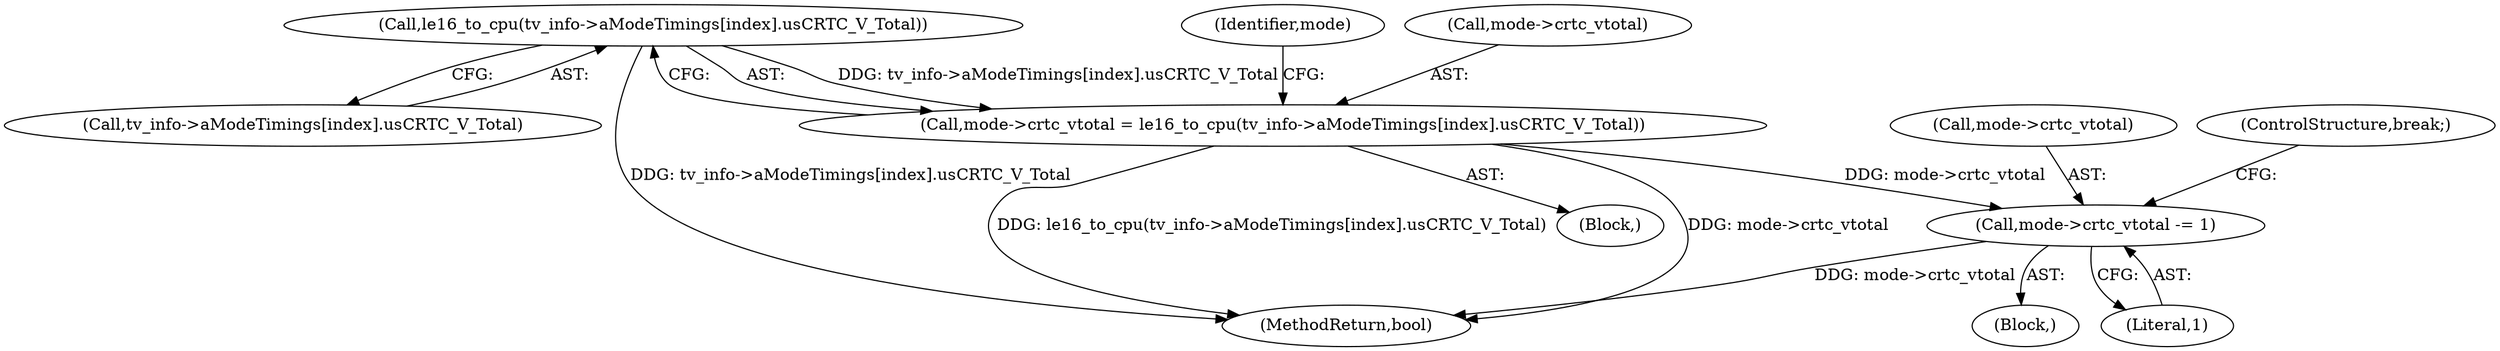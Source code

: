 digraph "0_linux_0031c41be5c529f8329e327b63cde92ba1284842@array" {
"1000224" [label="(Call,le16_to_cpu(tv_info->aModeTimings[index].usCRTC_V_Total))"];
"1000220" [label="(Call,mode->crtc_vtotal = le16_to_cpu(tv_info->aModeTimings[index].usCRTC_V_Total))"];
"1000363" [label="(Call,mode->crtc_vtotal -= 1)"];
"1000364" [label="(Call,mode->crtc_vtotal)"];
"1000144" [label="(Block,)"];
"1000234" [label="(Identifier,mode)"];
"1000225" [label="(Call,tv_info->aModeTimings[index].usCRTC_V_Total)"];
"1000357" [label="(Block,)"];
"1000558" [label="(MethodReturn,bool)"];
"1000367" [label="(Literal,1)"];
"1000220" [label="(Call,mode->crtc_vtotal = le16_to_cpu(tv_info->aModeTimings[index].usCRTC_V_Total))"];
"1000224" [label="(Call,le16_to_cpu(tv_info->aModeTimings[index].usCRTC_V_Total))"];
"1000368" [label="(ControlStructure,break;)"];
"1000363" [label="(Call,mode->crtc_vtotal -= 1)"];
"1000221" [label="(Call,mode->crtc_vtotal)"];
"1000224" -> "1000220"  [label="AST: "];
"1000224" -> "1000225"  [label="CFG: "];
"1000225" -> "1000224"  [label="AST: "];
"1000220" -> "1000224"  [label="CFG: "];
"1000224" -> "1000558"  [label="DDG: tv_info->aModeTimings[index].usCRTC_V_Total"];
"1000224" -> "1000220"  [label="DDG: tv_info->aModeTimings[index].usCRTC_V_Total"];
"1000220" -> "1000144"  [label="AST: "];
"1000221" -> "1000220"  [label="AST: "];
"1000234" -> "1000220"  [label="CFG: "];
"1000220" -> "1000558"  [label="DDG: mode->crtc_vtotal"];
"1000220" -> "1000558"  [label="DDG: le16_to_cpu(tv_info->aModeTimings[index].usCRTC_V_Total)"];
"1000220" -> "1000363"  [label="DDG: mode->crtc_vtotal"];
"1000363" -> "1000357"  [label="AST: "];
"1000363" -> "1000367"  [label="CFG: "];
"1000364" -> "1000363"  [label="AST: "];
"1000367" -> "1000363"  [label="AST: "];
"1000368" -> "1000363"  [label="CFG: "];
"1000363" -> "1000558"  [label="DDG: mode->crtc_vtotal"];
}
